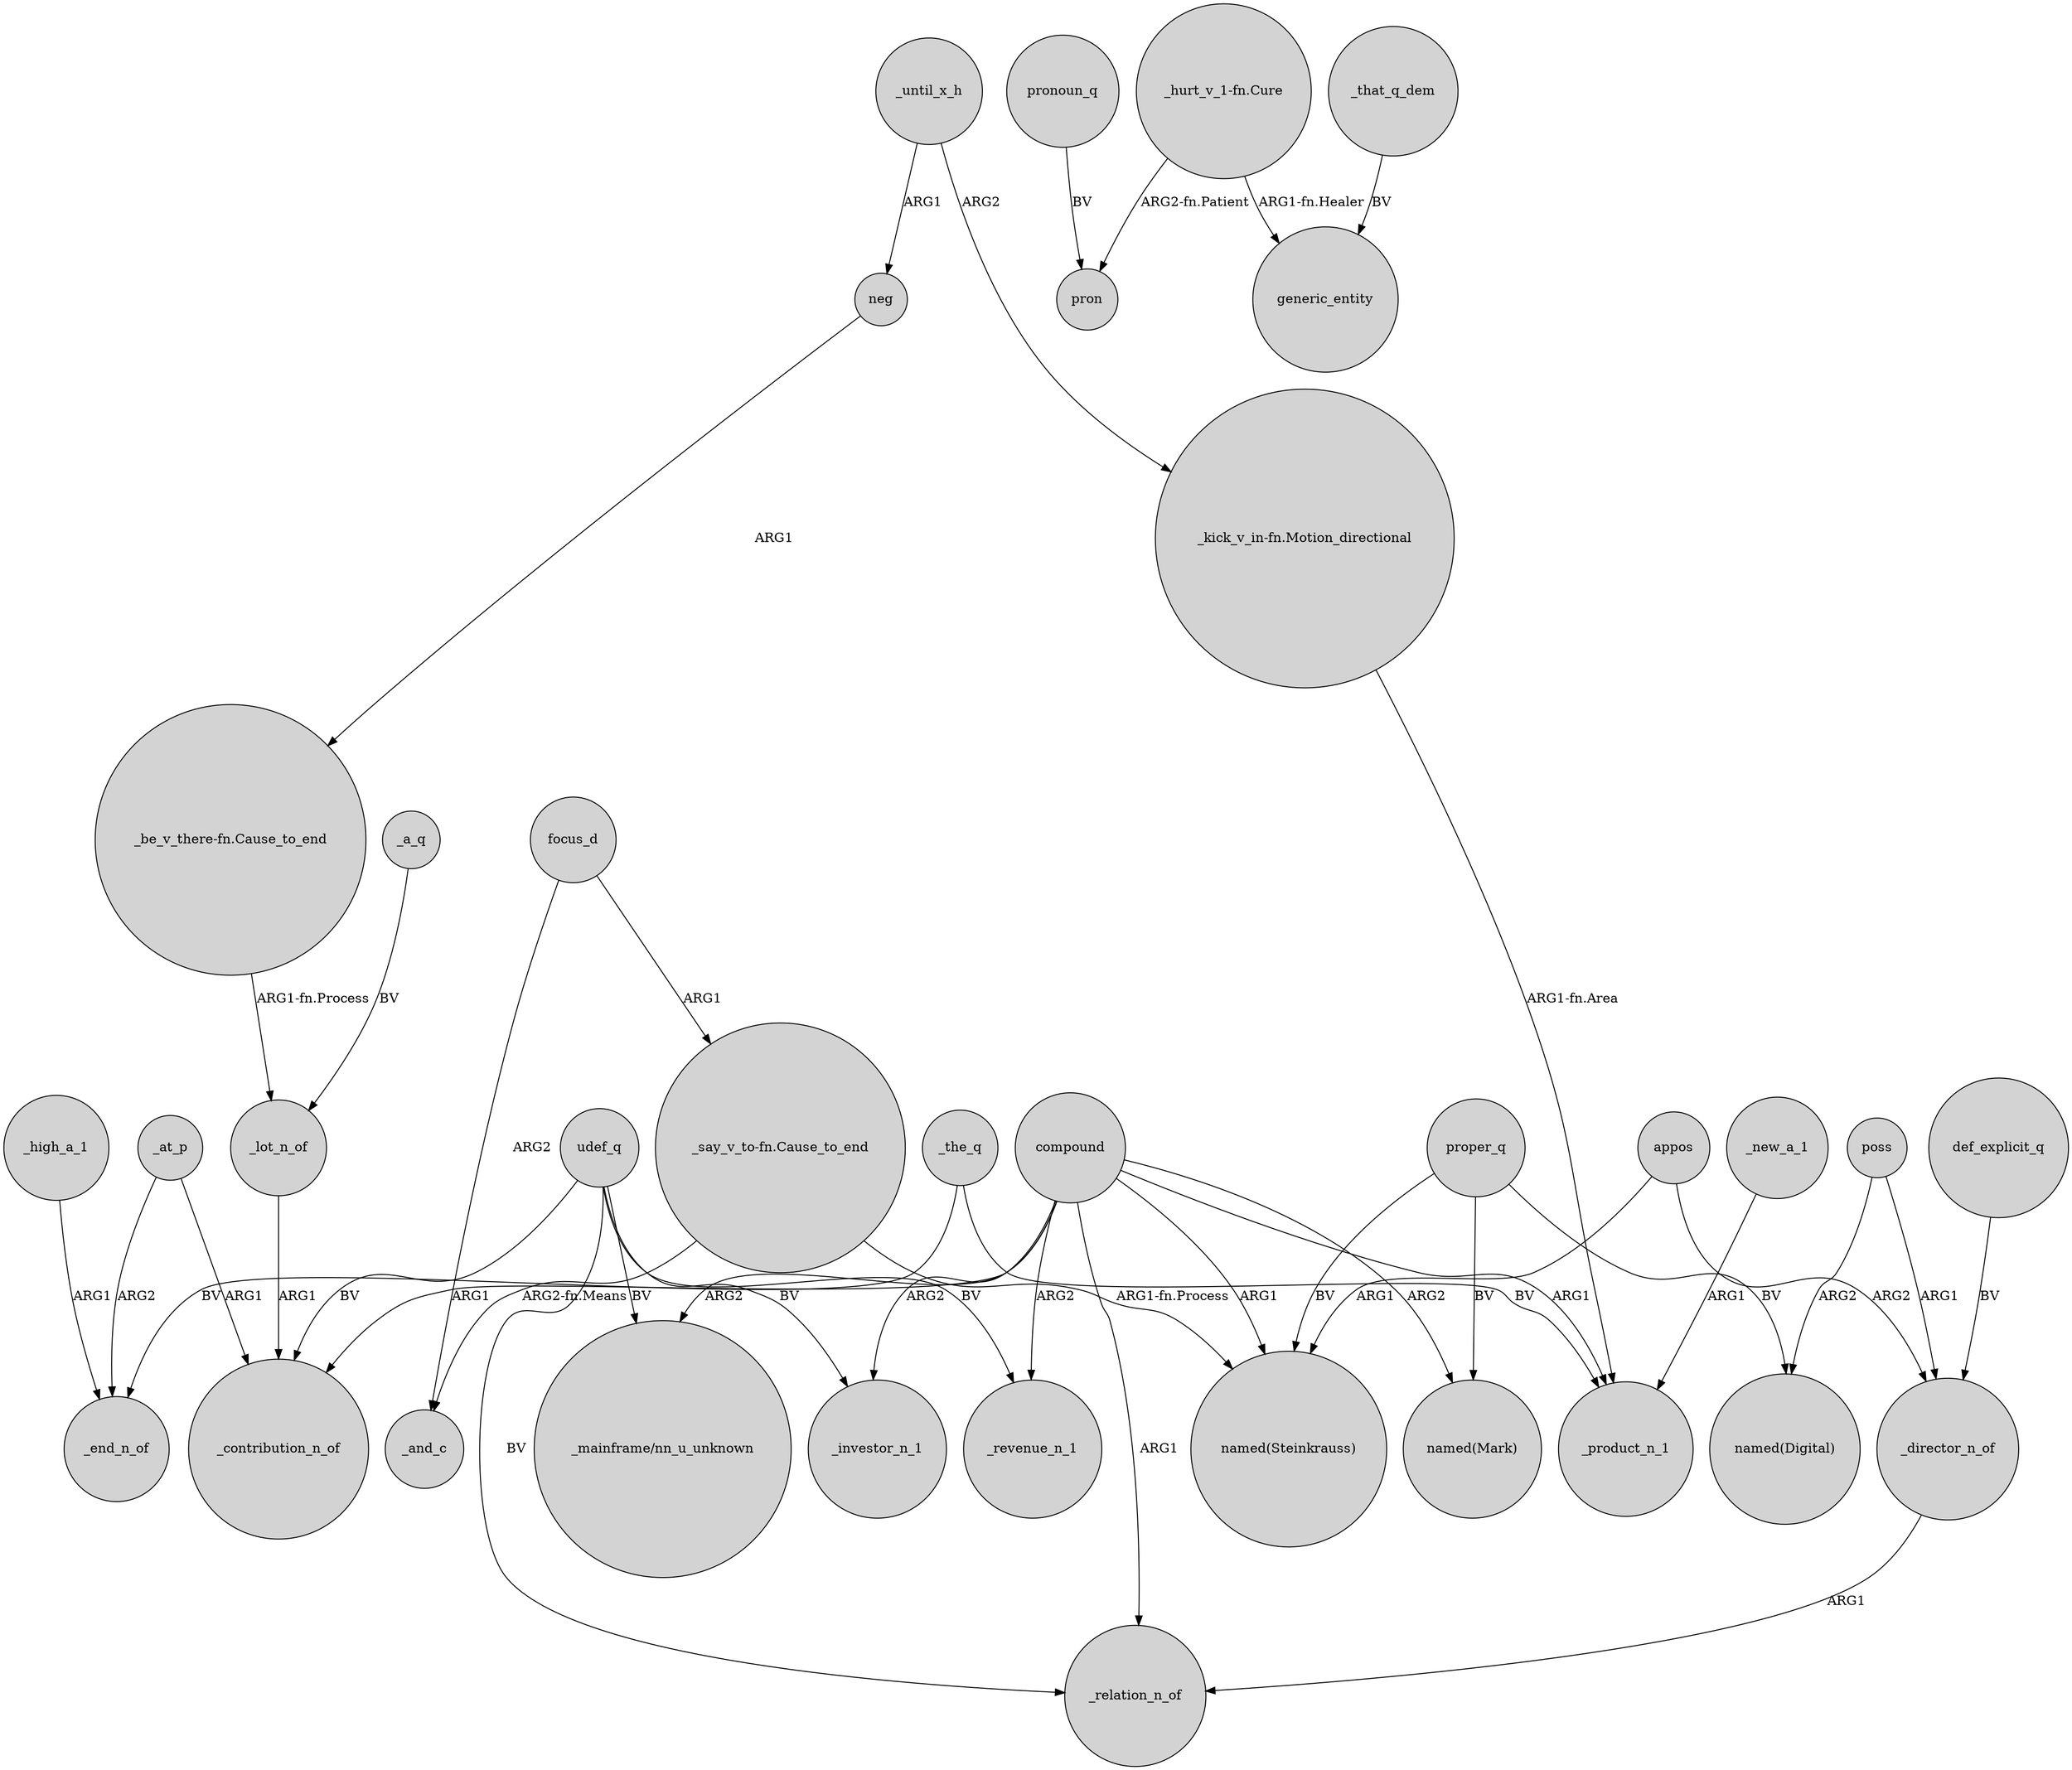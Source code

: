digraph {
	node [shape=circle style=filled]
	_high_a_1 -> _end_n_of [label=ARG1]
	_at_p -> _end_n_of [label=ARG2]
	def_explicit_q -> _director_n_of [label=BV]
	"_say_v_to-fn.Cause_to_end" -> _and_c [label="ARG2-fn.Means"]
	"_say_v_to-fn.Cause_to_end" -> "named(Steinkrauss)" [label="ARG1-fn.Process"]
	compound -> "named(Mark)" [label=ARG2]
	_until_x_h -> "_kick_v_in-fn.Motion_directional" [label=ARG2]
	appos -> "named(Steinkrauss)" [label=ARG1]
	proper_q -> "named(Steinkrauss)" [label=BV]
	focus_d -> "_say_v_to-fn.Cause_to_end" [label=ARG1]
	udef_q -> _relation_n_of [label=BV]
	compound -> _revenue_n_1 [label=ARG2]
	poss -> _director_n_of [label=ARG1]
	appos -> _director_n_of [label=ARG2]
	_the_q -> _product_n_1 [label=BV]
	_lot_n_of -> _contribution_n_of [label=ARG1]
	udef_q -> "_mainframe/nn_u_unknown" [label=BV]
	neg -> "_be_v_there-fn.Cause_to_end" [label=ARG1]
	"_kick_v_in-fn.Motion_directional" -> _product_n_1 [label="ARG1-fn.Area"]
	udef_q -> _revenue_n_1 [label=BV]
	_new_a_1 -> _product_n_1 [label=ARG1]
	_at_p -> _contribution_n_of [label=ARG1]
	proper_q -> "named(Digital)" [label=BV]
	pronoun_q -> pron [label=BV]
	compound -> _investor_n_1 [label=ARG2]
	_a_q -> _lot_n_of [label=BV]
	_director_n_of -> _relation_n_of [label=ARG1]
	compound -> _contribution_n_of [label=ARG1]
	"_hurt_v_1-fn.Cure" -> pron [label="ARG2-fn.Patient"]
	udef_q -> _contribution_n_of [label=BV]
	poss -> "named(Digital)" [label=ARG2]
	proper_q -> "named(Mark)" [label=BV]
	compound -> "named(Steinkrauss)" [label=ARG1]
	compound -> "_mainframe/nn_u_unknown" [label=ARG2]
	compound -> _product_n_1 [label=ARG1]
	"_hurt_v_1-fn.Cure" -> generic_entity [label="ARG1-fn.Healer"]
	_that_q_dem -> generic_entity [label=BV]
	udef_q -> _investor_n_1 [label=BV]
	"_be_v_there-fn.Cause_to_end" -> _lot_n_of [label="ARG1-fn.Process"]
	_the_q -> _end_n_of [label=BV]
	compound -> _relation_n_of [label=ARG1]
	focus_d -> _and_c [label=ARG2]
	_until_x_h -> neg [label=ARG1]
}
